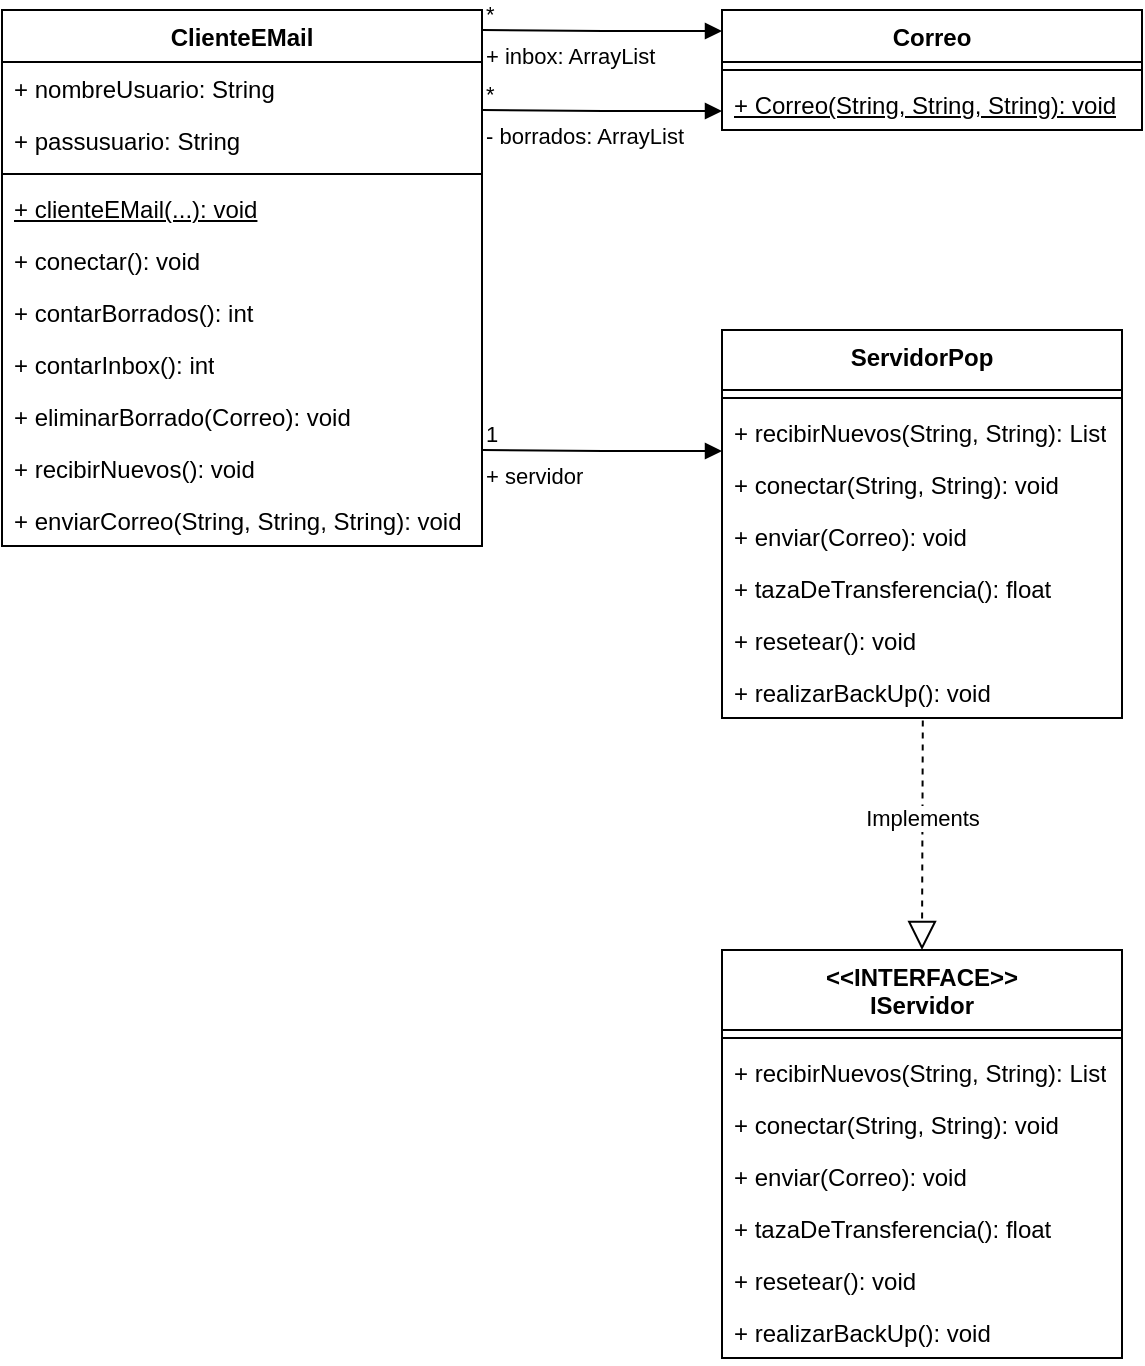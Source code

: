 <mxfile version="28.2.1">
  <diagram name="Página-1" id="mWetaZpddyGDIrYc1dja">
    <mxGraphModel dx="1021" dy="497" grid="1" gridSize="10" guides="1" tooltips="1" connect="1" arrows="1" fold="1" page="1" pageScale="1" pageWidth="827" pageHeight="1169" math="0" shadow="0">
      <root>
        <mxCell id="0" />
        <mxCell id="1" parent="0" />
        <mxCell id="966VsZFO2NSssU7ia61m-1" value="ClienteEMail" style="swimlane;fontStyle=1;align=center;verticalAlign=top;childLayout=stackLayout;horizontal=1;startSize=26;horizontalStack=0;resizeParent=1;resizeParentMax=0;resizeLast=0;collapsible=1;marginBottom=0;whiteSpace=wrap;html=1;" vertex="1" parent="1">
          <mxGeometry y="40" width="240" height="268" as="geometry" />
        </mxCell>
        <mxCell id="966VsZFO2NSssU7ia61m-6" value="+ nombreUsuario: String" style="text;strokeColor=none;fillColor=none;align=left;verticalAlign=top;spacingLeft=4;spacingRight=4;overflow=hidden;rotatable=0;points=[[0,0.5],[1,0.5]];portConstraint=eastwest;whiteSpace=wrap;html=1;" vertex="1" parent="966VsZFO2NSssU7ia61m-1">
          <mxGeometry y="26" width="240" height="26" as="geometry" />
        </mxCell>
        <mxCell id="966VsZFO2NSssU7ia61m-5" value="+ passusuario: String" style="text;strokeColor=none;fillColor=none;align=left;verticalAlign=top;spacingLeft=4;spacingRight=4;overflow=hidden;rotatable=0;points=[[0,0.5],[1,0.5]];portConstraint=eastwest;whiteSpace=wrap;html=1;" vertex="1" parent="966VsZFO2NSssU7ia61m-1">
          <mxGeometry y="52" width="240" height="26" as="geometry" />
        </mxCell>
        <mxCell id="966VsZFO2NSssU7ia61m-3" value="" style="line;strokeWidth=1;fillColor=none;align=left;verticalAlign=middle;spacingTop=-1;spacingLeft=3;spacingRight=3;rotatable=0;labelPosition=right;points=[];portConstraint=eastwest;strokeColor=inherit;" vertex="1" parent="966VsZFO2NSssU7ia61m-1">
          <mxGeometry y="78" width="240" height="8" as="geometry" />
        </mxCell>
        <mxCell id="966VsZFO2NSssU7ia61m-4" value="&lt;u&gt;+ clienteEMail(...): void&lt;/u&gt;" style="text;strokeColor=none;fillColor=none;align=left;verticalAlign=top;spacingLeft=4;spacingRight=4;overflow=hidden;rotatable=0;points=[[0,0.5],[1,0.5]];portConstraint=eastwest;whiteSpace=wrap;html=1;" vertex="1" parent="966VsZFO2NSssU7ia61m-1">
          <mxGeometry y="86" width="240" height="26" as="geometry" />
        </mxCell>
        <mxCell id="966VsZFO2NSssU7ia61m-8" value="+ conectar(): void" style="text;strokeColor=none;fillColor=none;align=left;verticalAlign=top;spacingLeft=4;spacingRight=4;overflow=hidden;rotatable=0;points=[[0,0.5],[1,0.5]];portConstraint=eastwest;whiteSpace=wrap;html=1;" vertex="1" parent="966VsZFO2NSssU7ia61m-1">
          <mxGeometry y="112" width="240" height="26" as="geometry" />
        </mxCell>
        <mxCell id="966VsZFO2NSssU7ia61m-9" value="+ contarBorrados(): int" style="text;strokeColor=none;fillColor=none;align=left;verticalAlign=top;spacingLeft=4;spacingRight=4;overflow=hidden;rotatable=0;points=[[0,0.5],[1,0.5]];portConstraint=eastwest;whiteSpace=wrap;html=1;" vertex="1" parent="966VsZFO2NSssU7ia61m-1">
          <mxGeometry y="138" width="240" height="26" as="geometry" />
        </mxCell>
        <mxCell id="966VsZFO2NSssU7ia61m-10" value="+ contarInbox(): int" style="text;strokeColor=none;fillColor=none;align=left;verticalAlign=top;spacingLeft=4;spacingRight=4;overflow=hidden;rotatable=0;points=[[0,0.5],[1,0.5]];portConstraint=eastwest;whiteSpace=wrap;html=1;" vertex="1" parent="966VsZFO2NSssU7ia61m-1">
          <mxGeometry y="164" width="240" height="26" as="geometry" />
        </mxCell>
        <mxCell id="966VsZFO2NSssU7ia61m-11" value="+ eliminarBorrado(Correo): void" style="text;strokeColor=none;fillColor=none;align=left;verticalAlign=top;spacingLeft=4;spacingRight=4;overflow=hidden;rotatable=0;points=[[0,0.5],[1,0.5]];portConstraint=eastwest;whiteSpace=wrap;html=1;" vertex="1" parent="966VsZFO2NSssU7ia61m-1">
          <mxGeometry y="190" width="240" height="26" as="geometry" />
        </mxCell>
        <mxCell id="966VsZFO2NSssU7ia61m-12" value="+ recibirNuevos(): void" style="text;strokeColor=none;fillColor=none;align=left;verticalAlign=top;spacingLeft=4;spacingRight=4;overflow=hidden;rotatable=0;points=[[0,0.5],[1,0.5]];portConstraint=eastwest;whiteSpace=wrap;html=1;" vertex="1" parent="966VsZFO2NSssU7ia61m-1">
          <mxGeometry y="216" width="240" height="26" as="geometry" />
        </mxCell>
        <mxCell id="966VsZFO2NSssU7ia61m-13" value="+ enviarCorreo(String, String, String): void" style="text;strokeColor=none;fillColor=none;align=left;verticalAlign=top;spacingLeft=4;spacingRight=4;overflow=hidden;rotatable=0;points=[[0,0.5],[1,0.5]];portConstraint=eastwest;whiteSpace=wrap;html=1;" vertex="1" parent="966VsZFO2NSssU7ia61m-1">
          <mxGeometry y="242" width="240" height="26" as="geometry" />
        </mxCell>
        <mxCell id="966VsZFO2NSssU7ia61m-26" value="Correo" style="swimlane;fontStyle=1;align=center;verticalAlign=top;childLayout=stackLayout;horizontal=1;startSize=26;horizontalStack=0;resizeParent=1;resizeParentMax=0;resizeLast=0;collapsible=1;marginBottom=0;whiteSpace=wrap;html=1;" vertex="1" parent="1">
          <mxGeometry x="360" y="40" width="210" height="60" as="geometry" />
        </mxCell>
        <mxCell id="966VsZFO2NSssU7ia61m-28" value="" style="line;strokeWidth=1;fillColor=none;align=left;verticalAlign=middle;spacingTop=-1;spacingLeft=3;spacingRight=3;rotatable=0;labelPosition=right;points=[];portConstraint=eastwest;strokeColor=inherit;" vertex="1" parent="966VsZFO2NSssU7ia61m-26">
          <mxGeometry y="26" width="210" height="8" as="geometry" />
        </mxCell>
        <mxCell id="966VsZFO2NSssU7ia61m-29" value="&lt;u&gt;+ Correo(String, String, String): void&lt;/u&gt;" style="text;strokeColor=none;fillColor=none;align=left;verticalAlign=top;spacingLeft=4;spacingRight=4;overflow=hidden;rotatable=0;points=[[0,0.5],[1,0.5]];portConstraint=eastwest;whiteSpace=wrap;html=1;" vertex="1" parent="966VsZFO2NSssU7ia61m-26">
          <mxGeometry y="34" width="210" height="26" as="geometry" />
        </mxCell>
        <mxCell id="966VsZFO2NSssU7ia61m-30" value="+ inbox: ArrayList" style="endArrow=block;endFill=1;html=1;edgeStyle=orthogonalEdgeStyle;align=left;verticalAlign=top;rounded=0;" edge="1" parent="1">
          <mxGeometry x="-1" relative="1" as="geometry">
            <mxPoint x="240" y="50.0" as="sourcePoint" />
            <mxPoint x="360" y="50.5" as="targetPoint" />
          </mxGeometry>
        </mxCell>
        <mxCell id="966VsZFO2NSssU7ia61m-31" value="*" style="edgeLabel;resizable=0;html=1;align=left;verticalAlign=bottom;" connectable="0" vertex="1" parent="966VsZFO2NSssU7ia61m-30">
          <mxGeometry x="-1" relative="1" as="geometry" />
        </mxCell>
        <mxCell id="966VsZFO2NSssU7ia61m-32" value="- borrados: ArrayList" style="endArrow=block;endFill=1;html=1;edgeStyle=orthogonalEdgeStyle;align=left;verticalAlign=top;rounded=0;" edge="1" parent="1">
          <mxGeometry x="-1" relative="1" as="geometry">
            <mxPoint x="240" y="90" as="sourcePoint" />
            <mxPoint x="360" y="90.5" as="targetPoint" />
          </mxGeometry>
        </mxCell>
        <mxCell id="966VsZFO2NSssU7ia61m-33" value="*" style="edgeLabel;resizable=0;html=1;align=left;verticalAlign=bottom;" connectable="0" vertex="1" parent="966VsZFO2NSssU7ia61m-32">
          <mxGeometry x="-1" relative="1" as="geometry" />
        </mxCell>
        <mxCell id="966VsZFO2NSssU7ia61m-34" value="&lt;div&gt;&amp;lt;&amp;lt;INTERFACE&amp;gt;&amp;gt;&lt;/div&gt;IServidor" style="swimlane;fontStyle=1;align=center;verticalAlign=top;childLayout=stackLayout;horizontal=1;startSize=40;horizontalStack=0;resizeParent=1;resizeParentMax=0;resizeLast=0;collapsible=1;marginBottom=0;whiteSpace=wrap;html=1;" vertex="1" parent="1">
          <mxGeometry x="360" y="510" width="200" height="204" as="geometry" />
        </mxCell>
        <mxCell id="966VsZFO2NSssU7ia61m-36" value="" style="line;strokeWidth=1;fillColor=none;align=left;verticalAlign=middle;spacingTop=-1;spacingLeft=3;spacingRight=3;rotatable=0;labelPosition=right;points=[];portConstraint=eastwest;strokeColor=inherit;" vertex="1" parent="966VsZFO2NSssU7ia61m-34">
          <mxGeometry y="40" width="200" height="8" as="geometry" />
        </mxCell>
        <mxCell id="966VsZFO2NSssU7ia61m-37" value="+ recibirNuevos(String, String): List" style="text;strokeColor=none;fillColor=none;align=left;verticalAlign=top;spacingLeft=4;spacingRight=4;overflow=hidden;rotatable=0;points=[[0,0.5],[1,0.5]];portConstraint=eastwest;whiteSpace=wrap;html=1;" vertex="1" parent="966VsZFO2NSssU7ia61m-34">
          <mxGeometry y="48" width="200" height="26" as="geometry" />
        </mxCell>
        <mxCell id="966VsZFO2NSssU7ia61m-38" value="+ conectar(String, String): void" style="text;strokeColor=none;fillColor=none;align=left;verticalAlign=top;spacingLeft=4;spacingRight=4;overflow=hidden;rotatable=0;points=[[0,0.5],[1,0.5]];portConstraint=eastwest;whiteSpace=wrap;html=1;" vertex="1" parent="966VsZFO2NSssU7ia61m-34">
          <mxGeometry y="74" width="200" height="26" as="geometry" />
        </mxCell>
        <mxCell id="966VsZFO2NSssU7ia61m-39" value="+ enviar(Correo): void" style="text;strokeColor=none;fillColor=none;align=left;verticalAlign=top;spacingLeft=4;spacingRight=4;overflow=hidden;rotatable=0;points=[[0,0.5],[1,0.5]];portConstraint=eastwest;whiteSpace=wrap;html=1;" vertex="1" parent="966VsZFO2NSssU7ia61m-34">
          <mxGeometry y="100" width="200" height="26" as="geometry" />
        </mxCell>
        <mxCell id="966VsZFO2NSssU7ia61m-40" value="+ tazaDeTransferencia(): float" style="text;strokeColor=none;fillColor=none;align=left;verticalAlign=top;spacingLeft=4;spacingRight=4;overflow=hidden;rotatable=0;points=[[0,0.5],[1,0.5]];portConstraint=eastwest;whiteSpace=wrap;html=1;" vertex="1" parent="966VsZFO2NSssU7ia61m-34">
          <mxGeometry y="126" width="200" height="26" as="geometry" />
        </mxCell>
        <mxCell id="966VsZFO2NSssU7ia61m-41" value="+ resetear(): void" style="text;strokeColor=none;fillColor=none;align=left;verticalAlign=top;spacingLeft=4;spacingRight=4;overflow=hidden;rotatable=0;points=[[0,0.5],[1,0.5]];portConstraint=eastwest;whiteSpace=wrap;html=1;" vertex="1" parent="966VsZFO2NSssU7ia61m-34">
          <mxGeometry y="152" width="200" height="26" as="geometry" />
        </mxCell>
        <mxCell id="966VsZFO2NSssU7ia61m-42" value="+ realizarBackUp(): void" style="text;strokeColor=none;fillColor=none;align=left;verticalAlign=top;spacingLeft=4;spacingRight=4;overflow=hidden;rotatable=0;points=[[0,0.5],[1,0.5]];portConstraint=eastwest;whiteSpace=wrap;html=1;" vertex="1" parent="966VsZFO2NSssU7ia61m-34">
          <mxGeometry y="178" width="200" height="26" as="geometry" />
        </mxCell>
        <mxCell id="966VsZFO2NSssU7ia61m-43" value="&lt;div&gt;&lt;span style=&quot;background-color: transparent; color: light-dark(rgb(0, 0, 0), rgb(255, 255, 255));&quot;&gt;ServidorPop&lt;/span&gt;&lt;/div&gt;" style="swimlane;fontStyle=1;align=center;verticalAlign=top;childLayout=stackLayout;horizontal=1;startSize=30;horizontalStack=0;resizeParent=1;resizeParentMax=0;resizeLast=0;collapsible=1;marginBottom=0;whiteSpace=wrap;html=1;" vertex="1" parent="1">
          <mxGeometry x="360" y="200" width="200" height="194" as="geometry" />
        </mxCell>
        <mxCell id="966VsZFO2NSssU7ia61m-44" value="" style="line;strokeWidth=1;fillColor=none;align=left;verticalAlign=middle;spacingTop=-1;spacingLeft=3;spacingRight=3;rotatable=0;labelPosition=right;points=[];portConstraint=eastwest;strokeColor=inherit;" vertex="1" parent="966VsZFO2NSssU7ia61m-43">
          <mxGeometry y="30" width="200" height="8" as="geometry" />
        </mxCell>
        <mxCell id="966VsZFO2NSssU7ia61m-45" value="+ recibirNuevos(String, String): List" style="text;strokeColor=none;fillColor=none;align=left;verticalAlign=top;spacingLeft=4;spacingRight=4;overflow=hidden;rotatable=0;points=[[0,0.5],[1,0.5]];portConstraint=eastwest;whiteSpace=wrap;html=1;" vertex="1" parent="966VsZFO2NSssU7ia61m-43">
          <mxGeometry y="38" width="200" height="26" as="geometry" />
        </mxCell>
        <mxCell id="966VsZFO2NSssU7ia61m-46" value="+ conectar(String, String): void" style="text;strokeColor=none;fillColor=none;align=left;verticalAlign=top;spacingLeft=4;spacingRight=4;overflow=hidden;rotatable=0;points=[[0,0.5],[1,0.5]];portConstraint=eastwest;whiteSpace=wrap;html=1;" vertex="1" parent="966VsZFO2NSssU7ia61m-43">
          <mxGeometry y="64" width="200" height="26" as="geometry" />
        </mxCell>
        <mxCell id="966VsZFO2NSssU7ia61m-47" value="+ enviar(Correo): void" style="text;strokeColor=none;fillColor=none;align=left;verticalAlign=top;spacingLeft=4;spacingRight=4;overflow=hidden;rotatable=0;points=[[0,0.5],[1,0.5]];portConstraint=eastwest;whiteSpace=wrap;html=1;" vertex="1" parent="966VsZFO2NSssU7ia61m-43">
          <mxGeometry y="90" width="200" height="26" as="geometry" />
        </mxCell>
        <mxCell id="966VsZFO2NSssU7ia61m-48" value="+ tazaDeTransferencia(): float" style="text;strokeColor=none;fillColor=none;align=left;verticalAlign=top;spacingLeft=4;spacingRight=4;overflow=hidden;rotatable=0;points=[[0,0.5],[1,0.5]];portConstraint=eastwest;whiteSpace=wrap;html=1;" vertex="1" parent="966VsZFO2NSssU7ia61m-43">
          <mxGeometry y="116" width="200" height="26" as="geometry" />
        </mxCell>
        <mxCell id="966VsZFO2NSssU7ia61m-49" value="+ resetear(): void" style="text;strokeColor=none;fillColor=none;align=left;verticalAlign=top;spacingLeft=4;spacingRight=4;overflow=hidden;rotatable=0;points=[[0,0.5],[1,0.5]];portConstraint=eastwest;whiteSpace=wrap;html=1;" vertex="1" parent="966VsZFO2NSssU7ia61m-43">
          <mxGeometry y="142" width="200" height="26" as="geometry" />
        </mxCell>
        <mxCell id="966VsZFO2NSssU7ia61m-50" value="+ realizarBackUp(): void" style="text;strokeColor=none;fillColor=none;align=left;verticalAlign=top;spacingLeft=4;spacingRight=4;overflow=hidden;rotatable=0;points=[[0,0.5],[1,0.5]];portConstraint=eastwest;whiteSpace=wrap;html=1;" vertex="1" parent="966VsZFO2NSssU7ia61m-43">
          <mxGeometry y="168" width="200" height="26" as="geometry" />
        </mxCell>
        <mxCell id="966VsZFO2NSssU7ia61m-52" value="" style="endArrow=block;dashed=1;endFill=0;endSize=12;html=1;rounded=0;exitX=0.502;exitY=1.047;exitDx=0;exitDy=0;exitPerimeter=0;entryX=0.5;entryY=0;entryDx=0;entryDy=0;" edge="1" parent="1" source="966VsZFO2NSssU7ia61m-50" target="966VsZFO2NSssU7ia61m-34">
          <mxGeometry width="160" relative="1" as="geometry">
            <mxPoint x="110" y="392.89" as="sourcePoint" />
            <mxPoint x="260" y="392.89" as="targetPoint" />
          </mxGeometry>
        </mxCell>
        <mxCell id="966VsZFO2NSssU7ia61m-55" value="Implements" style="edgeLabel;html=1;align=center;verticalAlign=middle;resizable=0;points=[];" vertex="1" connectable="0" parent="966VsZFO2NSssU7ia61m-52">
          <mxGeometry x="-0.144" relative="1" as="geometry">
            <mxPoint as="offset" />
          </mxGeometry>
        </mxCell>
        <mxCell id="966VsZFO2NSssU7ia61m-53" value="+ servidor" style="endArrow=block;endFill=1;html=1;edgeStyle=orthogonalEdgeStyle;align=left;verticalAlign=top;rounded=0;" edge="1" parent="1">
          <mxGeometry x="-1" relative="1" as="geometry">
            <mxPoint x="240" y="260" as="sourcePoint" />
            <mxPoint x="360" y="260.5" as="targetPoint" />
          </mxGeometry>
        </mxCell>
        <mxCell id="966VsZFO2NSssU7ia61m-54" value="1" style="edgeLabel;resizable=0;html=1;align=left;verticalAlign=bottom;" connectable="0" vertex="1" parent="966VsZFO2NSssU7ia61m-53">
          <mxGeometry x="-1" relative="1" as="geometry" />
        </mxCell>
      </root>
    </mxGraphModel>
  </diagram>
</mxfile>

